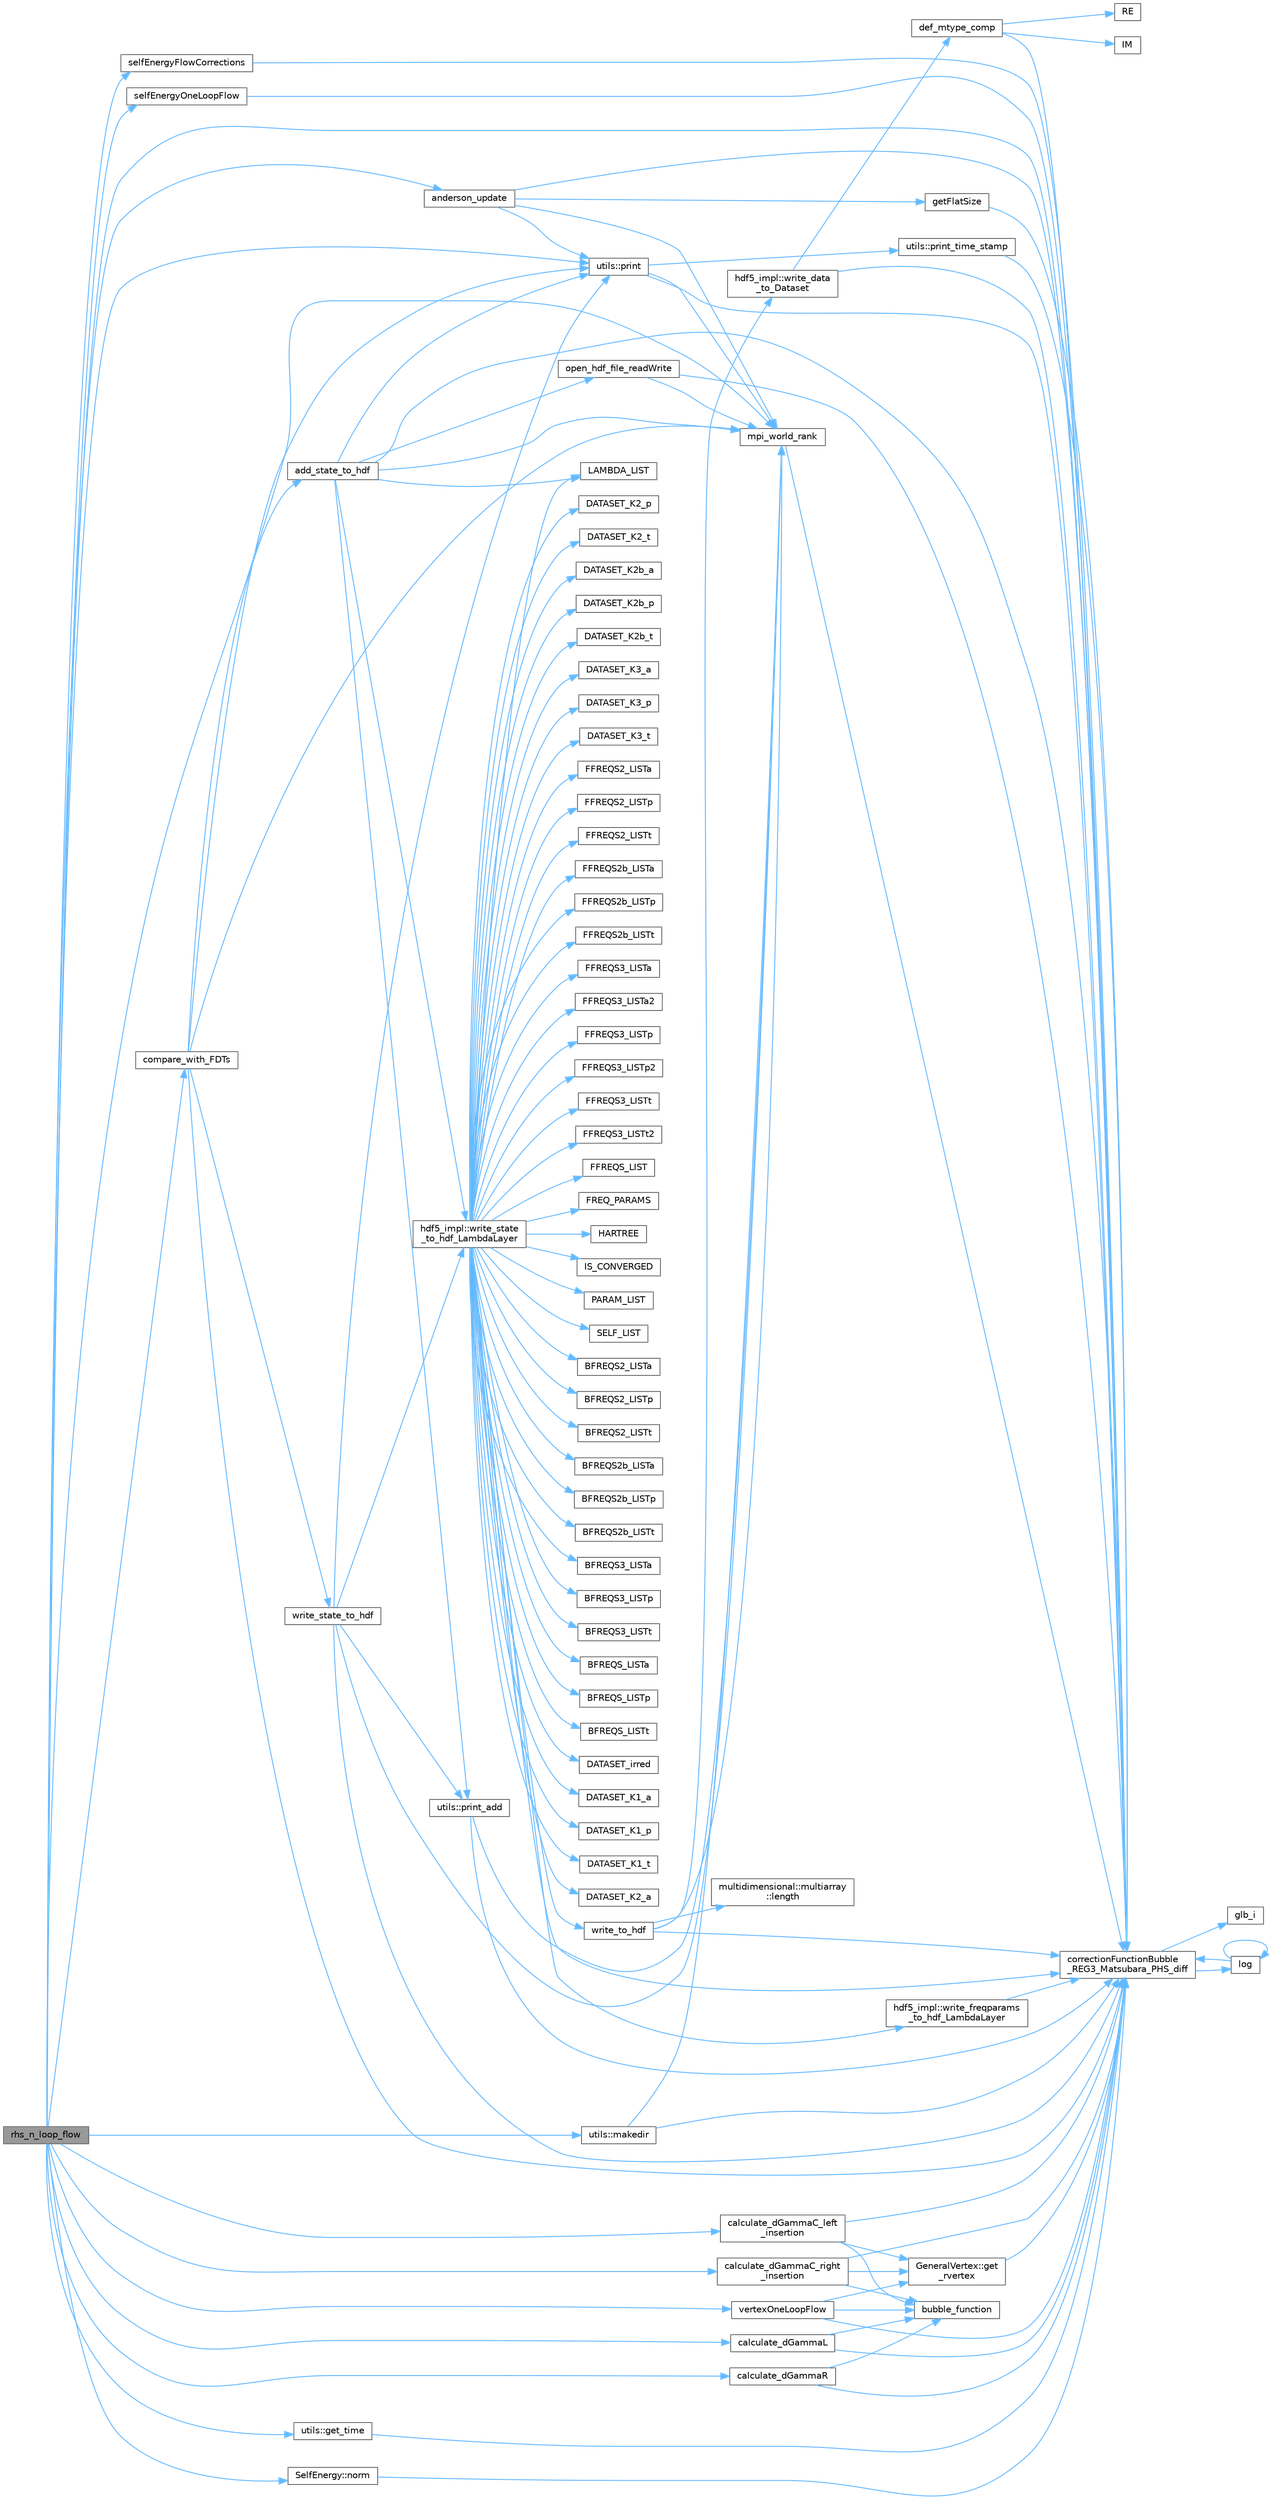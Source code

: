digraph "rhs_n_loop_flow"
{
 // INTERACTIVE_SVG=YES
 // LATEX_PDF_SIZE
  bgcolor="transparent";
  edge [fontname=Helvetica,fontsize=10,labelfontname=Helvetica,labelfontsize=10];
  node [fontname=Helvetica,fontsize=10,shape=box,height=0.2,width=0.4];
  rankdir="LR";
  Node1 [id="Node000001",label="rhs_n_loop_flow",height=0.2,width=0.4,color="gray40", fillcolor="grey60", style="filled", fontcolor="black",tooltip=" "];
  Node1 -> Node2 [id="edge1_Node000001_Node000002",color="steelblue1",style="solid",tooltip=" "];
  Node2 [id="Node000002",label="anderson_update",height=0.2,width=0.4,color="grey40", fillcolor="white", style="filled",URL="$d6/d7b/anderson__acceleration_8hpp.html#a88e79b4550a392a79d60d8bf6557461c",tooltip="Perform an anderson mixing update."];
  Node2 -> Node3 [id="edge2_Node000002_Node000003",color="steelblue1",style="solid",tooltip=" "];
  Node3 [id="Node000003",label="correctionFunctionBubble\l_REG3_Matsubara_PHS_diff",height=0.2,width=0.4,color="grey40", fillcolor="white", style="filled",URL="$dd/dea/bubble__corrections_8hpp.html#aff27784f97591f505f77ff0065ab57af",tooltip=" "];
  Node3 -> Node4 [id="edge3_Node000003_Node000004",color="steelblue1",style="solid",tooltip=" "];
  Node4 [id="Node000004",label="glb_i",height=0.2,width=0.4,color="grey40", fillcolor="white", style="filled",URL="$d7/d59/data__structures_8hpp.html#ae0c8f095bd2588bb4d374b002c94a90d",tooltip=" "];
  Node3 -> Node5 [id="edge4_Node000003_Node000005",color="steelblue1",style="solid",tooltip=" "];
  Node5 [id="Node000005",label="log",height=0.2,width=0.4,color="grey40", fillcolor="white", style="filled",URL="$d7/d43/KramersKronig_8c_09_09.html#ad9512117c829517886f44895ef9ece90",tooltip=" "];
  Node5 -> Node3 [id="edge5_Node000005_Node000003",color="steelblue1",style="solid",tooltip=" "];
  Node5 -> Node5 [id="edge6_Node000005_Node000005",color="steelblue1",style="solid",tooltip=" "];
  Node2 -> Node6 [id="edge7_Node000002_Node000006",color="steelblue1",style="solid",tooltip=" "];
  Node6 [id="Node000006",label="getFlatSize",height=0.2,width=0.4,color="grey40", fillcolor="white", style="filled",URL="$de/dbb/math__utils_8hpp.html#a0bb20dce81d05d42cbea49416726ad27",tooltip=" "];
  Node6 -> Node3 [id="edge8_Node000006_Node000003",color="steelblue1",style="solid",tooltip=" "];
  Node2 -> Node7 [id="edge9_Node000002_Node000007",color="steelblue1",style="solid",tooltip=" "];
  Node7 [id="Node000007",label="mpi_world_rank",height=0.2,width=0.4,color="grey40", fillcolor="white", style="filled",URL="$d4/dda/mpi__setup_8c_09_09.html#a191972e98e51a56d90e8e5f750496c7d",tooltip=" "];
  Node7 -> Node3 [id="edge10_Node000007_Node000003",color="steelblue1",style="solid",tooltip=" "];
  Node2 -> Node8 [id="edge11_Node000002_Node000008",color="steelblue1",style="solid",tooltip=" "];
  Node8 [id="Node000008",label="utils::print",height=0.2,width=0.4,color="grey40", fillcolor="white", style="filled",URL="$d6/d84/namespaceutils.html#ad566cc1586ac4598d5823caa71620eb5",tooltip=" "];
  Node8 -> Node3 [id="edge12_Node000008_Node000003",color="steelblue1",style="solid",tooltip=" "];
  Node8 -> Node7 [id="edge13_Node000008_Node000007",color="steelblue1",style="solid",tooltip=" "];
  Node8 -> Node9 [id="edge14_Node000008_Node000009",color="steelblue1",style="solid",tooltip=" "];
  Node9 [id="Node000009",label="utils::print_time_stamp",height=0.2,width=0.4,color="grey40", fillcolor="white", style="filled",URL="$d6/d84/namespaceutils.html#ac76a8cfe22f29cfa7738ebd9972f60c8",tooltip=" "];
  Node9 -> Node3 [id="edge15_Node000009_Node000003",color="steelblue1",style="solid",tooltip=" "];
  Node1 -> Node10 [id="edge16_Node000001_Node000010",color="steelblue1",style="solid",tooltip=" "];
  Node10 [id="Node000010",label="calculate_dGammaC_left\l_insertion",height=0.2,width=0.4,color="grey40", fillcolor="white", style="filled",URL="$d8/dea/right__hand__sides_8hpp.html#a48c9bc7927321910eb024b7f1bc65afc",tooltip=" "];
  Node10 -> Node11 [id="edge17_Node000010_Node000011",color="steelblue1",style="solid",tooltip=" "];
  Node11 [id="Node000011",label="bubble_function",height=0.2,width=0.4,color="grey40", fillcolor="white", style="filled",URL="$de/de8/bubble__function_8hpp.html#af33e47ff22bc507b4226169779a87c95",tooltip=" "];
  Node10 -> Node3 [id="edge18_Node000010_Node000003",color="steelblue1",style="solid",tooltip=" "];
  Node10 -> Node12 [id="edge19_Node000010_Node000012",color="steelblue1",style="solid",tooltip=" "];
  Node12 [id="Node000012",label="GeneralVertex::get\l_rvertex",height=0.2,width=0.4,color="grey40", fillcolor="white", style="filled",URL="$d2/d4a/classGeneralVertex.html#a43e6a0ce2b2669fa14cbd8a34d646059",tooltip=" "];
  Node12 -> Node3 [id="edge20_Node000012_Node000003",color="steelblue1",style="solid",tooltip=" "];
  Node1 -> Node13 [id="edge21_Node000001_Node000013",color="steelblue1",style="solid",tooltip=" "];
  Node13 [id="Node000013",label="calculate_dGammaC_right\l_insertion",height=0.2,width=0.4,color="grey40", fillcolor="white", style="filled",URL="$d8/dea/right__hand__sides_8hpp.html#aef23a88dfab42354e830b78f48bf92a7",tooltip=" "];
  Node13 -> Node11 [id="edge22_Node000013_Node000011",color="steelblue1",style="solid",tooltip=" "];
  Node13 -> Node3 [id="edge23_Node000013_Node000003",color="steelblue1",style="solid",tooltip=" "];
  Node13 -> Node12 [id="edge24_Node000013_Node000012",color="steelblue1",style="solid",tooltip=" "];
  Node1 -> Node14 [id="edge25_Node000001_Node000014",color="steelblue1",style="solid",tooltip=" "];
  Node14 [id="Node000014",label="calculate_dGammaL",height=0.2,width=0.4,color="grey40", fillcolor="white", style="filled",URL="$d8/dea/right__hand__sides_8hpp.html#ab8a6c68ec3c73efba030aee4816dd18b",tooltip=" "];
  Node14 -> Node11 [id="edge26_Node000014_Node000011",color="steelblue1",style="solid",tooltip=" "];
  Node14 -> Node3 [id="edge27_Node000014_Node000003",color="steelblue1",style="solid",tooltip=" "];
  Node1 -> Node15 [id="edge28_Node000001_Node000015",color="steelblue1",style="solid",tooltip=" "];
  Node15 [id="Node000015",label="calculate_dGammaR",height=0.2,width=0.4,color="grey40", fillcolor="white", style="filled",URL="$d8/dea/right__hand__sides_8hpp.html#a72caad1ac1ebcb7f63c2096567157933",tooltip=" "];
  Node15 -> Node11 [id="edge29_Node000015_Node000011",color="steelblue1",style="solid",tooltip=" "];
  Node15 -> Node3 [id="edge30_Node000015_Node000003",color="steelblue1",style="solid",tooltip=" "];
  Node1 -> Node16 [id="edge31_Node000001_Node000016",color="steelblue1",style="solid",tooltip=" "];
  Node16 [id="Node000016",label="compare_with_FDTs",height=0.2,width=0.4,color="grey40", fillcolor="white", style="filled",URL="$d1/d75/causality__FDT__checks_8hpp.html#a1f36d604808ac5fde507c3cca3e5315a",tooltip=" "];
  Node16 -> Node17 [id="edge32_Node000016_Node000017",color="steelblue1",style="solid",tooltip=" "];
  Node17 [id="Node000017",label="add_state_to_hdf",height=0.2,width=0.4,color="grey40", fillcolor="white", style="filled",URL="$d5/de4/hdf5__routines_8hpp.html#afcbe2c8a768f64e576f593516262d476",tooltip="Open file and save state to a specified Lambda layer."];
  Node17 -> Node3 [id="edge33_Node000017_Node000003",color="steelblue1",style="solid",tooltip=" "];
  Node17 -> Node18 [id="edge34_Node000017_Node000018",color="steelblue1",style="solid",tooltip=" "];
  Node18 [id="Node000018",label="LAMBDA_LIST",height=0.2,width=0.4,color="grey40", fillcolor="white", style="filled",URL="$d5/de4/hdf5__routines_8hpp.html#aa3e184a5a9d2466af831b13169261de2",tooltip=" "];
  Node17 -> Node7 [id="edge35_Node000017_Node000007",color="steelblue1",style="solid",tooltip=" "];
  Node17 -> Node19 [id="edge36_Node000017_Node000019",color="steelblue1",style="solid",tooltip=" "];
  Node19 [id="Node000019",label="open_hdf_file_readWrite",height=0.2,width=0.4,color="grey40", fillcolor="white", style="filled",URL="$d5/d4f/hdf5__routines_8c_09_09.html#a924110dbdaccbbc744def3ca0838cb4c",tooltip=" "];
  Node19 -> Node3 [id="edge37_Node000019_Node000003",color="steelblue1",style="solid",tooltip=" "];
  Node19 -> Node7 [id="edge38_Node000019_Node000007",color="steelblue1",style="solid",tooltip=" "];
  Node17 -> Node8 [id="edge39_Node000017_Node000008",color="steelblue1",style="solid",tooltip=" "];
  Node17 -> Node20 [id="edge40_Node000017_Node000020",color="steelblue1",style="solid",tooltip=" "];
  Node20 [id="Node000020",label="utils::print_add",height=0.2,width=0.4,color="grey40", fillcolor="white", style="filled",URL="$d6/d84/namespaceutils.html#abc69e50b2a20892c52c84cee55052ffe",tooltip=" "];
  Node20 -> Node3 [id="edge41_Node000020_Node000003",color="steelblue1",style="solid",tooltip=" "];
  Node20 -> Node7 [id="edge42_Node000020_Node000007",color="steelblue1",style="solid",tooltip=" "];
  Node17 -> Node21 [id="edge43_Node000017_Node000021",color="steelblue1",style="solid",tooltip=" "];
  Node21 [id="Node000021",label="hdf5_impl::write_state\l_to_hdf_LambdaLayer",height=0.2,width=0.4,color="grey40", fillcolor="white", style="filled",URL="$de/dac/namespacehdf5__impl.html#a468934d31943e2ac5607091266a2e5a0",tooltip=" "];
  Node21 -> Node22 [id="edge44_Node000021_Node000022",color="steelblue1",style="solid",tooltip=" "];
  Node22 [id="Node000022",label="BFREQS2_LISTa",height=0.2,width=0.4,color="grey40", fillcolor="white", style="filled",URL="$d5/de4/hdf5__routines_8hpp.html#a70793387b40f5c718d6168c704baf69f",tooltip=" "];
  Node21 -> Node23 [id="edge45_Node000021_Node000023",color="steelblue1",style="solid",tooltip=" "];
  Node23 [id="Node000023",label="BFREQS2_LISTp",height=0.2,width=0.4,color="grey40", fillcolor="white", style="filled",URL="$d5/de4/hdf5__routines_8hpp.html#aac06badb3b4bcb361121d0a3878ac32f",tooltip=" "];
  Node21 -> Node24 [id="edge46_Node000021_Node000024",color="steelblue1",style="solid",tooltip=" "];
  Node24 [id="Node000024",label="BFREQS2_LISTt",height=0.2,width=0.4,color="grey40", fillcolor="white", style="filled",URL="$d5/de4/hdf5__routines_8hpp.html#afa40302e1b4a4c45c889083c6dc9c63b",tooltip=" "];
  Node21 -> Node25 [id="edge47_Node000021_Node000025",color="steelblue1",style="solid",tooltip=" "];
  Node25 [id="Node000025",label="BFREQS2b_LISTa",height=0.2,width=0.4,color="grey40", fillcolor="white", style="filled",URL="$d5/de4/hdf5__routines_8hpp.html#a1a2f594a06f492bb3d1dbdb05e8150d9",tooltip=" "];
  Node21 -> Node26 [id="edge48_Node000021_Node000026",color="steelblue1",style="solid",tooltip=" "];
  Node26 [id="Node000026",label="BFREQS2b_LISTp",height=0.2,width=0.4,color="grey40", fillcolor="white", style="filled",URL="$d5/de4/hdf5__routines_8hpp.html#a5b489d2d6e8eb0dd85cebe667e87e16b",tooltip=" "];
  Node21 -> Node27 [id="edge49_Node000021_Node000027",color="steelblue1",style="solid",tooltip=" "];
  Node27 [id="Node000027",label="BFREQS2b_LISTt",height=0.2,width=0.4,color="grey40", fillcolor="white", style="filled",URL="$d5/de4/hdf5__routines_8hpp.html#a1a2e0eace8fc3abb69c44e6eae91b63f",tooltip=" "];
  Node21 -> Node28 [id="edge50_Node000021_Node000028",color="steelblue1",style="solid",tooltip=" "];
  Node28 [id="Node000028",label="BFREQS3_LISTa",height=0.2,width=0.4,color="grey40", fillcolor="white", style="filled",URL="$d5/de4/hdf5__routines_8hpp.html#a21f617d5e29f1e49f014a799e6ac2f2a",tooltip=" "];
  Node21 -> Node29 [id="edge51_Node000021_Node000029",color="steelblue1",style="solid",tooltip=" "];
  Node29 [id="Node000029",label="BFREQS3_LISTp",height=0.2,width=0.4,color="grey40", fillcolor="white", style="filled",URL="$d5/de4/hdf5__routines_8hpp.html#abb2b74041cb7252e511182c80d53859e",tooltip=" "];
  Node21 -> Node30 [id="edge52_Node000021_Node000030",color="steelblue1",style="solid",tooltip=" "];
  Node30 [id="Node000030",label="BFREQS3_LISTt",height=0.2,width=0.4,color="grey40", fillcolor="white", style="filled",URL="$d5/de4/hdf5__routines_8hpp.html#a2a7ab7f91577e91f691eae7d55f185f8",tooltip=" "];
  Node21 -> Node31 [id="edge53_Node000021_Node000031",color="steelblue1",style="solid",tooltip=" "];
  Node31 [id="Node000031",label="BFREQS_LISTa",height=0.2,width=0.4,color="grey40", fillcolor="white", style="filled",URL="$d5/de4/hdf5__routines_8hpp.html#aa4382f09b8cee0fa7a9359a92f89f201",tooltip=" "];
  Node21 -> Node32 [id="edge54_Node000021_Node000032",color="steelblue1",style="solid",tooltip=" "];
  Node32 [id="Node000032",label="BFREQS_LISTp",height=0.2,width=0.4,color="grey40", fillcolor="white", style="filled",URL="$d5/de4/hdf5__routines_8hpp.html#a325a5ba033e38880fc4336eafea6c9ac",tooltip=" "];
  Node21 -> Node33 [id="edge55_Node000021_Node000033",color="steelblue1",style="solid",tooltip=" "];
  Node33 [id="Node000033",label="BFREQS_LISTt",height=0.2,width=0.4,color="grey40", fillcolor="white", style="filled",URL="$d5/de4/hdf5__routines_8hpp.html#a9cd353ab74e22f7973bc28c249970455",tooltip=" "];
  Node21 -> Node3 [id="edge56_Node000021_Node000003",color="steelblue1",style="solid",tooltip=" "];
  Node21 -> Node34 [id="edge57_Node000021_Node000034",color="steelblue1",style="solid",tooltip=" "];
  Node34 [id="Node000034",label="DATASET_irred",height=0.2,width=0.4,color="grey40", fillcolor="white", style="filled",URL="$d5/de4/hdf5__routines_8hpp.html#a3a6423eb277935f4127bcfa984e40864",tooltip=" "];
  Node21 -> Node35 [id="edge58_Node000021_Node000035",color="steelblue1",style="solid",tooltip=" "];
  Node35 [id="Node000035",label="DATASET_K1_a",height=0.2,width=0.4,color="grey40", fillcolor="white", style="filled",URL="$d5/de4/hdf5__routines_8hpp.html#a70fbfef3ed2df3253dff3f30e5c684af",tooltip=" "];
  Node21 -> Node36 [id="edge59_Node000021_Node000036",color="steelblue1",style="solid",tooltip=" "];
  Node36 [id="Node000036",label="DATASET_K1_p",height=0.2,width=0.4,color="grey40", fillcolor="white", style="filled",URL="$d5/de4/hdf5__routines_8hpp.html#ad4bd18e8faec35d1aec625963949d3a2",tooltip=" "];
  Node21 -> Node37 [id="edge60_Node000021_Node000037",color="steelblue1",style="solid",tooltip=" "];
  Node37 [id="Node000037",label="DATASET_K1_t",height=0.2,width=0.4,color="grey40", fillcolor="white", style="filled",URL="$d5/de4/hdf5__routines_8hpp.html#a6b0ad8d4c9ce18a0181aec59711c2d9e",tooltip=" "];
  Node21 -> Node38 [id="edge61_Node000021_Node000038",color="steelblue1",style="solid",tooltip=" "];
  Node38 [id="Node000038",label="DATASET_K2_a",height=0.2,width=0.4,color="grey40", fillcolor="white", style="filled",URL="$d5/de4/hdf5__routines_8hpp.html#aeedff3917ce193abcf28d56d533c06af",tooltip=" "];
  Node21 -> Node39 [id="edge62_Node000021_Node000039",color="steelblue1",style="solid",tooltip=" "];
  Node39 [id="Node000039",label="DATASET_K2_p",height=0.2,width=0.4,color="grey40", fillcolor="white", style="filled",URL="$d5/de4/hdf5__routines_8hpp.html#a6b7db1afef15b575b083e27f59dce10b",tooltip=" "];
  Node21 -> Node40 [id="edge63_Node000021_Node000040",color="steelblue1",style="solid",tooltip=" "];
  Node40 [id="Node000040",label="DATASET_K2_t",height=0.2,width=0.4,color="grey40", fillcolor="white", style="filled",URL="$d5/de4/hdf5__routines_8hpp.html#aa0c88c27ef97c826cbdaa5ab65c5ea7a",tooltip=" "];
  Node21 -> Node41 [id="edge64_Node000021_Node000041",color="steelblue1",style="solid",tooltip=" "];
  Node41 [id="Node000041",label="DATASET_K2b_a",height=0.2,width=0.4,color="grey40", fillcolor="white", style="filled",URL="$d5/de4/hdf5__routines_8hpp.html#a2de0b0b07342af762f71fe56d81ff6a4",tooltip=" "];
  Node21 -> Node42 [id="edge65_Node000021_Node000042",color="steelblue1",style="solid",tooltip=" "];
  Node42 [id="Node000042",label="DATASET_K2b_p",height=0.2,width=0.4,color="grey40", fillcolor="white", style="filled",URL="$d5/de4/hdf5__routines_8hpp.html#ae052d0568389dc8653a0909a79be1724",tooltip=" "];
  Node21 -> Node43 [id="edge66_Node000021_Node000043",color="steelblue1",style="solid",tooltip=" "];
  Node43 [id="Node000043",label="DATASET_K2b_t",height=0.2,width=0.4,color="grey40", fillcolor="white", style="filled",URL="$d5/de4/hdf5__routines_8hpp.html#a9dda3f77431924b6c05e15e8520e95a1",tooltip=" "];
  Node21 -> Node44 [id="edge67_Node000021_Node000044",color="steelblue1",style="solid",tooltip=" "];
  Node44 [id="Node000044",label="DATASET_K3_a",height=0.2,width=0.4,color="grey40", fillcolor="white", style="filled",URL="$d5/de4/hdf5__routines_8hpp.html#aa455336c9836bbc13e5bc6acfba4a5fe",tooltip=" "];
  Node21 -> Node45 [id="edge68_Node000021_Node000045",color="steelblue1",style="solid",tooltip=" "];
  Node45 [id="Node000045",label="DATASET_K3_p",height=0.2,width=0.4,color="grey40", fillcolor="white", style="filled",URL="$d5/de4/hdf5__routines_8hpp.html#ac5ae5b49e25460f9c74f7dd4da8292d1",tooltip=" "];
  Node21 -> Node46 [id="edge69_Node000021_Node000046",color="steelblue1",style="solid",tooltip=" "];
  Node46 [id="Node000046",label="DATASET_K3_t",height=0.2,width=0.4,color="grey40", fillcolor="white", style="filled",URL="$d5/de4/hdf5__routines_8hpp.html#aaacec41cca059ecf69f45d177a133ba1",tooltip=" "];
  Node21 -> Node47 [id="edge70_Node000021_Node000047",color="steelblue1",style="solid",tooltip=" "];
  Node47 [id="Node000047",label="FFREQS2_LISTa",height=0.2,width=0.4,color="grey40", fillcolor="white", style="filled",URL="$d5/de4/hdf5__routines_8hpp.html#a77f7cb8364d3e7e9e60772168c1a8e20",tooltip=" "];
  Node21 -> Node48 [id="edge71_Node000021_Node000048",color="steelblue1",style="solid",tooltip=" "];
  Node48 [id="Node000048",label="FFREQS2_LISTp",height=0.2,width=0.4,color="grey40", fillcolor="white", style="filled",URL="$d5/de4/hdf5__routines_8hpp.html#a1a2050a88d0823f9d6e74f514cd3104b",tooltip=" "];
  Node21 -> Node49 [id="edge72_Node000021_Node000049",color="steelblue1",style="solid",tooltip=" "];
  Node49 [id="Node000049",label="FFREQS2_LISTt",height=0.2,width=0.4,color="grey40", fillcolor="white", style="filled",URL="$d5/de4/hdf5__routines_8hpp.html#acccb15e4720efbd821876ddbaafca598",tooltip=" "];
  Node21 -> Node50 [id="edge73_Node000021_Node000050",color="steelblue1",style="solid",tooltip=" "];
  Node50 [id="Node000050",label="FFREQS2b_LISTa",height=0.2,width=0.4,color="grey40", fillcolor="white", style="filled",URL="$d5/de4/hdf5__routines_8hpp.html#a005236ebf70e84a44dcbc2bf1a38240e",tooltip=" "];
  Node21 -> Node51 [id="edge74_Node000021_Node000051",color="steelblue1",style="solid",tooltip=" "];
  Node51 [id="Node000051",label="FFREQS2b_LISTp",height=0.2,width=0.4,color="grey40", fillcolor="white", style="filled",URL="$d5/de4/hdf5__routines_8hpp.html#ad835afddea0ce446346ea73873de9317",tooltip=" "];
  Node21 -> Node52 [id="edge75_Node000021_Node000052",color="steelblue1",style="solid",tooltip=" "];
  Node52 [id="Node000052",label="FFREQS2b_LISTt",height=0.2,width=0.4,color="grey40", fillcolor="white", style="filled",URL="$d5/de4/hdf5__routines_8hpp.html#a8a349e2a96d022e93b1e70da3a6add0a",tooltip=" "];
  Node21 -> Node53 [id="edge76_Node000021_Node000053",color="steelblue1",style="solid",tooltip=" "];
  Node53 [id="Node000053",label="FFREQS3_LISTa",height=0.2,width=0.4,color="grey40", fillcolor="white", style="filled",URL="$d5/de4/hdf5__routines_8hpp.html#ae6bcd6cf33bfdb1b539328b0eef6b0cf",tooltip=" "];
  Node21 -> Node54 [id="edge77_Node000021_Node000054",color="steelblue1",style="solid",tooltip=" "];
  Node54 [id="Node000054",label="FFREQS3_LISTa2",height=0.2,width=0.4,color="grey40", fillcolor="white", style="filled",URL="$d5/de4/hdf5__routines_8hpp.html#ad1b2e3e2b85f135ca87eb4da1aa0d219",tooltip=" "];
  Node21 -> Node55 [id="edge78_Node000021_Node000055",color="steelblue1",style="solid",tooltip=" "];
  Node55 [id="Node000055",label="FFREQS3_LISTp",height=0.2,width=0.4,color="grey40", fillcolor="white", style="filled",URL="$d5/de4/hdf5__routines_8hpp.html#ab3465a151422431590005eed97f76231",tooltip=" "];
  Node21 -> Node56 [id="edge79_Node000021_Node000056",color="steelblue1",style="solid",tooltip=" "];
  Node56 [id="Node000056",label="FFREQS3_LISTp2",height=0.2,width=0.4,color="grey40", fillcolor="white", style="filled",URL="$d5/de4/hdf5__routines_8hpp.html#a8d6dff6b8b75678e16f0e382403c73d9",tooltip=" "];
  Node21 -> Node57 [id="edge80_Node000021_Node000057",color="steelblue1",style="solid",tooltip=" "];
  Node57 [id="Node000057",label="FFREQS3_LISTt",height=0.2,width=0.4,color="grey40", fillcolor="white", style="filled",URL="$d5/de4/hdf5__routines_8hpp.html#a16adf80cb1d71c36eba44db4f2073615",tooltip=" "];
  Node21 -> Node58 [id="edge81_Node000021_Node000058",color="steelblue1",style="solid",tooltip=" "];
  Node58 [id="Node000058",label="FFREQS3_LISTt2",height=0.2,width=0.4,color="grey40", fillcolor="white", style="filled",URL="$d5/de4/hdf5__routines_8hpp.html#ac057361dc5d3b4a9d092da413a95a031",tooltip=" "];
  Node21 -> Node59 [id="edge82_Node000021_Node000059",color="steelblue1",style="solid",tooltip=" "];
  Node59 [id="Node000059",label="FFREQS_LIST",height=0.2,width=0.4,color="grey40", fillcolor="white", style="filled",URL="$d5/de4/hdf5__routines_8hpp.html#a000928a93e5676eb68968c067d7dc98e",tooltip=" "];
  Node21 -> Node60 [id="edge83_Node000021_Node000060",color="steelblue1",style="solid",tooltip=" "];
  Node60 [id="Node000060",label="FREQ_PARAMS",height=0.2,width=0.4,color="grey40", fillcolor="white", style="filled",URL="$d5/de4/hdf5__routines_8hpp.html#ad6f5322e464b455673993e1021f01cc8",tooltip=" "];
  Node21 -> Node61 [id="edge84_Node000021_Node000061",color="steelblue1",style="solid",tooltip=" "];
  Node61 [id="Node000061",label="HARTREE",height=0.2,width=0.4,color="grey40", fillcolor="white", style="filled",URL="$d5/de4/hdf5__routines_8hpp.html#ab024ad1aa7a036169945b7ae80985dec",tooltip=" "];
  Node21 -> Node62 [id="edge85_Node000021_Node000062",color="steelblue1",style="solid",tooltip=" "];
  Node62 [id="Node000062",label="IS_CONVERGED",height=0.2,width=0.4,color="grey40", fillcolor="white", style="filled",URL="$d5/de4/hdf5__routines_8hpp.html#a31b4dbbf41f3faf7898b472c1035b558",tooltip=" "];
  Node21 -> Node18 [id="edge86_Node000021_Node000018",color="steelblue1",style="solid",tooltip=" "];
  Node21 -> Node63 [id="edge87_Node000021_Node000063",color="steelblue1",style="solid",tooltip=" "];
  Node63 [id="Node000063",label="PARAM_LIST",height=0.2,width=0.4,color="grey40", fillcolor="white", style="filled",URL="$d5/de4/hdf5__routines_8hpp.html#a5f6a575ad9a575289e8d4ec6a609f062",tooltip=" "];
  Node21 -> Node64 [id="edge88_Node000021_Node000064",color="steelblue1",style="solid",tooltip=" "];
  Node64 [id="Node000064",label="SELF_LIST",height=0.2,width=0.4,color="grey40", fillcolor="white", style="filled",URL="$d5/de4/hdf5__routines_8hpp.html#a9a02bb311149745160c7983f8aa7215d",tooltip=" "];
  Node21 -> Node65 [id="edge89_Node000021_Node000065",color="steelblue1",style="solid",tooltip=" "];
  Node65 [id="Node000065",label="hdf5_impl::write_freqparams\l_to_hdf_LambdaLayer",height=0.2,width=0.4,color="grey40", fillcolor="white", style="filled",URL="$de/dac/namespacehdf5__impl.html#ac77e56ba9f320721c5cfc26f6709c9e1",tooltip=" "];
  Node65 -> Node3 [id="edge90_Node000065_Node000003",color="steelblue1",style="solid",tooltip=" "];
  Node21 -> Node66 [id="edge91_Node000021_Node000066",color="steelblue1",style="solid",tooltip=" "];
  Node66 [id="Node000066",label="write_to_hdf",height=0.2,width=0.4,color="grey40", fillcolor="white", style="filled",URL="$d5/de4/hdf5__routines_8hpp.html#a2337339bdea1a060b1205e7bcba3bb20",tooltip="Write multiarray to HDF group/file."];
  Node66 -> Node3 [id="edge92_Node000066_Node000003",color="steelblue1",style="solid",tooltip=" "];
  Node66 -> Node67 [id="edge93_Node000066_Node000067",color="steelblue1",style="solid",tooltip=" "];
  Node67 [id="Node000067",label="multidimensional::multiarray\l::length",height=0.2,width=0.4,color="grey40", fillcolor="white", style="filled",URL="$d7/d3f/classmultidimensional_1_1multiarray.html#aca0527dd01461a6b0e5979af8d399fc5",tooltip=" "];
  Node66 -> Node7 [id="edge94_Node000066_Node000007",color="steelblue1",style="solid",tooltip=" "];
  Node66 -> Node68 [id="edge95_Node000066_Node000068",color="steelblue1",style="solid",tooltip=" "];
  Node68 [id="Node000068",label="hdf5_impl::write_data\l_to_Dataset",height=0.2,width=0.4,color="grey40", fillcolor="white", style="filled",URL="$de/dac/namespacehdf5__impl.html#a2c81f521e97b68137709bb9b0719c9a7",tooltip=" "];
  Node68 -> Node3 [id="edge96_Node000068_Node000003",color="steelblue1",style="solid",tooltip=" "];
  Node68 -> Node69 [id="edge97_Node000068_Node000069",color="steelblue1",style="solid",tooltip=" "];
  Node69 [id="Node000069",label="def_mtype_comp",height=0.2,width=0.4,color="grey40", fillcolor="white", style="filled",URL="$d5/d4f/hdf5__routines_8c_09_09.html#a77fed1ad1e5982cb30b9631a74ebf278",tooltip=" "];
  Node69 -> Node3 [id="edge98_Node000069_Node000003",color="steelblue1",style="solid",tooltip=" "];
  Node69 -> Node70 [id="edge99_Node000069_Node000070",color="steelblue1",style="solid",tooltip=" "];
  Node70 [id="Node000070",label="IM",height=0.2,width=0.4,color="grey40", fillcolor="white", style="filled",URL="$d5/de4/hdf5__routines_8hpp.html#aa0d41e2bda820402cbaae0a0b3122620",tooltip=" "];
  Node69 -> Node71 [id="edge100_Node000069_Node000071",color="steelblue1",style="solid",tooltip=" "];
  Node71 [id="Node000071",label="RE",height=0.2,width=0.4,color="grey40", fillcolor="white", style="filled",URL="$d5/de4/hdf5__routines_8hpp.html#ad1fb71130ef4e456f0f28a5a79fa33f9",tooltip=" "];
  Node16 -> Node3 [id="edge101_Node000016_Node000003",color="steelblue1",style="solid",tooltip=" "];
  Node16 -> Node7 [id="edge102_Node000016_Node000007",color="steelblue1",style="solid",tooltip=" "];
  Node16 -> Node8 [id="edge103_Node000016_Node000008",color="steelblue1",style="solid",tooltip=" "];
  Node16 -> Node72 [id="edge104_Node000016_Node000072",color="steelblue1",style="solid",tooltip=" "];
  Node72 [id="Node000072",label="write_state_to_hdf",height=0.2,width=0.4,color="grey40", fillcolor="white", style="filled",URL="$d5/de4/hdf5__routines_8hpp.html#ab7f115126010e4b017eb9e12cd1c29d9",tooltip="Create file with fixed number of Lambda layers and save state to first Lambda layer."];
  Node72 -> Node3 [id="edge105_Node000072_Node000003",color="steelblue1",style="solid",tooltip=" "];
  Node72 -> Node7 [id="edge106_Node000072_Node000007",color="steelblue1",style="solid",tooltip=" "];
  Node72 -> Node8 [id="edge107_Node000072_Node000008",color="steelblue1",style="solid",tooltip=" "];
  Node72 -> Node20 [id="edge108_Node000072_Node000020",color="steelblue1",style="solid",tooltip=" "];
  Node72 -> Node21 [id="edge109_Node000072_Node000021",color="steelblue1",style="solid",tooltip=" "];
  Node1 -> Node3 [id="edge110_Node000001_Node000003",color="steelblue1",style="solid",tooltip=" "];
  Node1 -> Node73 [id="edge111_Node000001_Node000073",color="steelblue1",style="solid",tooltip=" "];
  Node73 [id="Node000073",label="utils::get_time",height=0.2,width=0.4,color="grey40", fillcolor="white", style="filled",URL="$d6/d84/namespaceutils.html#a4ae6ae93d2caa1fda9be0ce8f6b339ee",tooltip=" "];
  Node73 -> Node3 [id="edge112_Node000073_Node000003",color="steelblue1",style="solid",tooltip=" "];
  Node1 -> Node74 [id="edge113_Node000001_Node000074",color="steelblue1",style="solid",tooltip=" "];
  Node74 [id="Node000074",label="utils::makedir",height=0.2,width=0.4,color="grey40", fillcolor="white", style="filled",URL="$d6/d84/namespaceutils.html#a8b15a47f6cc62f31f2fe1323cabba6ae",tooltip=" "];
  Node74 -> Node3 [id="edge114_Node000074_Node000003",color="steelblue1",style="solid",tooltip=" "];
  Node74 -> Node7 [id="edge115_Node000074_Node000007",color="steelblue1",style="solid",tooltip=" "];
  Node1 -> Node7 [id="edge116_Node000001_Node000007",color="steelblue1",style="solid",tooltip=" "];
  Node1 -> Node75 [id="edge117_Node000001_Node000075",color="steelblue1",style="solid",tooltip=" "];
  Node75 [id="Node000075",label="SelfEnergy::norm",height=0.2,width=0.4,color="grey40", fillcolor="white", style="filled",URL="$d5/df6/classSelfEnergy.html#a8b411698e78608f2d01c210493514158",tooltip=" "];
  Node75 -> Node3 [id="edge118_Node000075_Node000003",color="steelblue1",style="solid",tooltip=" "];
  Node1 -> Node8 [id="edge119_Node000001_Node000008",color="steelblue1",style="solid",tooltip=" "];
  Node1 -> Node76 [id="edge120_Node000001_Node000076",color="steelblue1",style="solid",tooltip=" "];
  Node76 [id="Node000076",label="selfEnergyFlowCorrections",height=0.2,width=0.4,color="grey40", fillcolor="white", style="filled",URL="$d8/dea/right__hand__sides_8hpp.html#ad4c21683a4272299af7d4c7aabf14b20",tooltip=" "];
  Node76 -> Node3 [id="edge121_Node000076_Node000003",color="steelblue1",style="solid",tooltip=" "];
  Node1 -> Node77 [id="edge122_Node000001_Node000077",color="steelblue1",style="solid",tooltip=" "];
  Node77 [id="Node000077",label="selfEnergyOneLoopFlow",height=0.2,width=0.4,color="grey40", fillcolor="white", style="filled",URL="$d8/dea/right__hand__sides_8hpp.html#a228921d1d83becf2e271870348d22e00",tooltip=" "];
  Node77 -> Node3 [id="edge123_Node000077_Node000003",color="steelblue1",style="solid",tooltip=" "];
  Node1 -> Node78 [id="edge124_Node000001_Node000078",color="steelblue1",style="solid",tooltip=" "];
  Node78 [id="Node000078",label="vertexOneLoopFlow",height=0.2,width=0.4,color="grey40", fillcolor="white", style="filled",URL="$d8/dea/right__hand__sides_8hpp.html#aa44996adc6f31dcfe0a85ff28f9ebf16",tooltip=" "];
  Node78 -> Node11 [id="edge125_Node000078_Node000011",color="steelblue1",style="solid",tooltip=" "];
  Node78 -> Node3 [id="edge126_Node000078_Node000003",color="steelblue1",style="solid",tooltip=" "];
  Node78 -> Node12 [id="edge127_Node000078_Node000012",color="steelblue1",style="solid",tooltip=" "];
}

